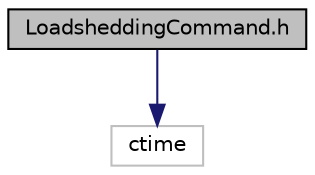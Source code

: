 digraph "LoadsheddingCommand.h"
{
 // LATEX_PDF_SIZE
  edge [fontname="Helvetica",fontsize="10",labelfontname="Helvetica",labelfontsize="10"];
  node [fontname="Helvetica",fontsize="10",shape=record];
  Node1 [label="LoadsheddingCommand.h",height=0.2,width=0.4,color="black", fillcolor="grey75", style="filled", fontcolor="black",tooltip="Defines the LoadsheddingCommand class for handling load-shedding events."];
  Node1 -> Node2 [color="midnightblue",fontsize="10",style="solid",fontname="Helvetica"];
  Node2 [label="ctime",height=0.2,width=0.4,color="grey75", fillcolor="white", style="filled",tooltip=" "];
}

